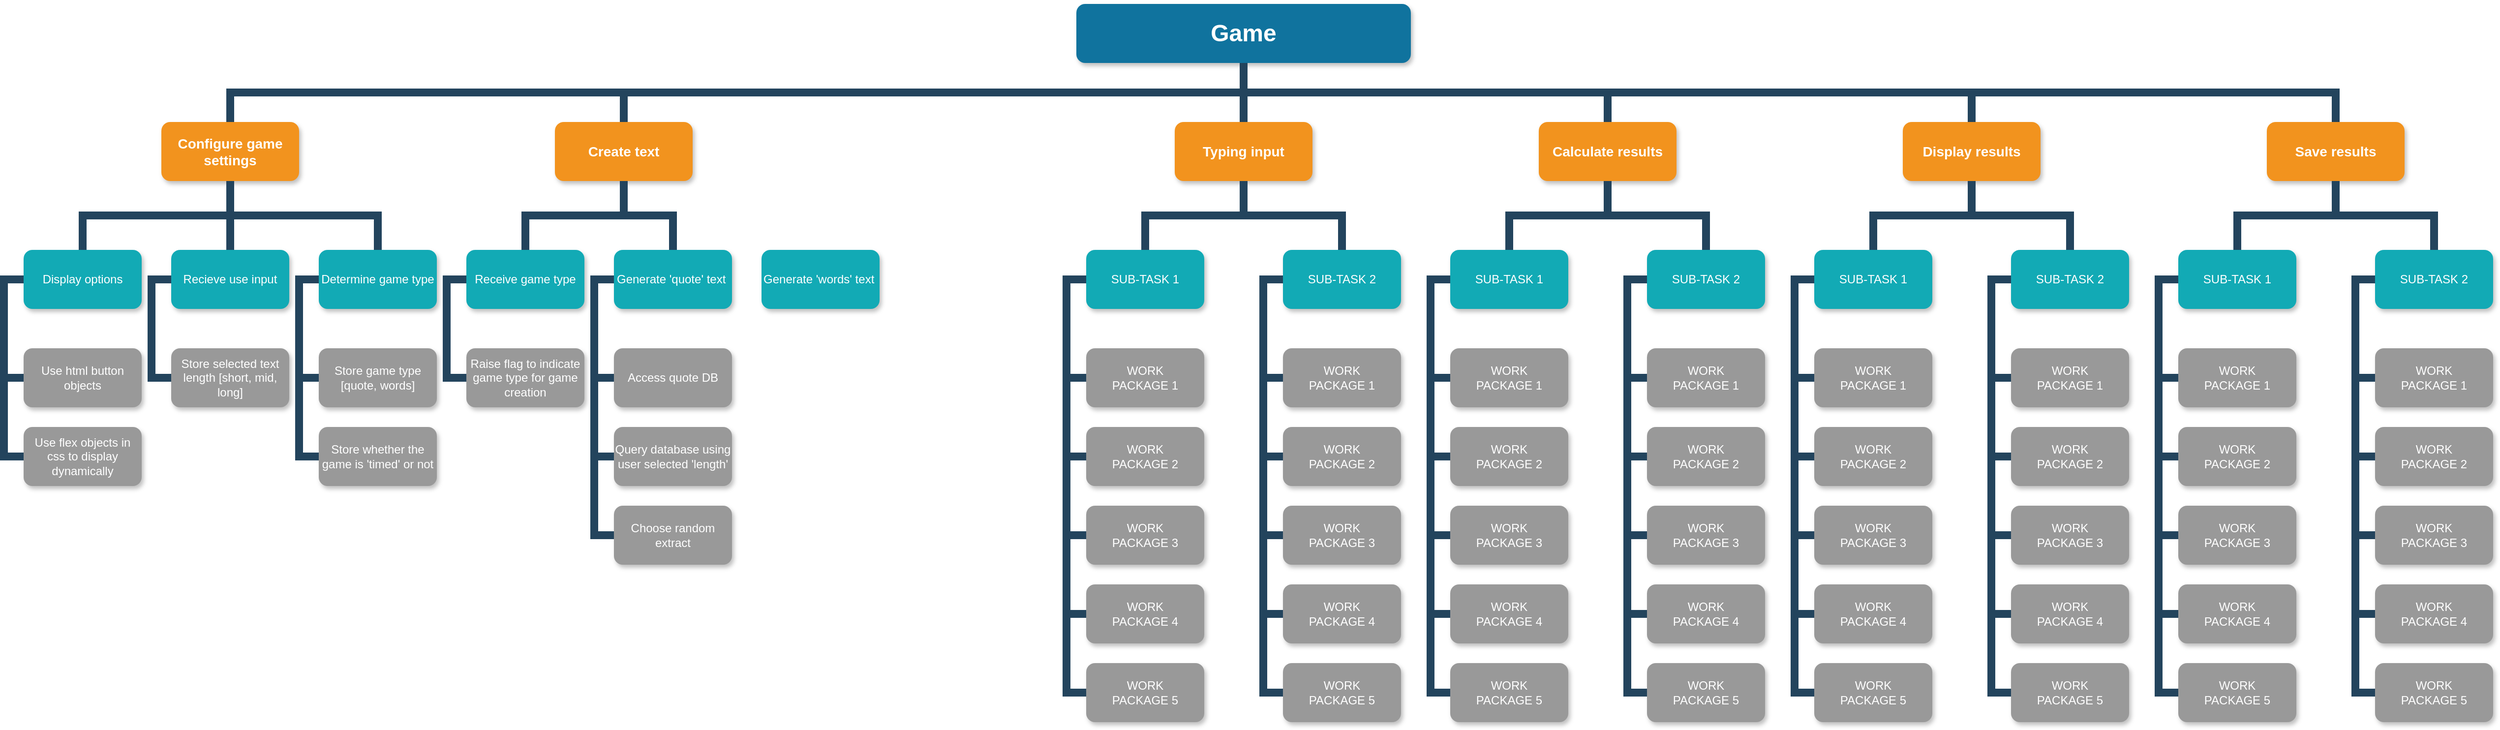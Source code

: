 <mxfile version="20.6.0" type="github">
  <diagram name="Page-1" id="64c3da0e-402f-94eb-ee01-a36477274f13">
    <mxGraphModel dx="2591" dy="762" grid="1" gridSize="10" guides="1" tooltips="1" connect="1" arrows="1" fold="1" page="1" pageScale="1" pageWidth="1169" pageHeight="826" background="none" math="0" shadow="0">
      <root>
        <mxCell id="0" />
        <mxCell id="1" parent="0" />
        <mxCell id="2" value="Game" style="whiteSpace=wrap;rounded=1;shadow=1;fillColor=#10739E;strokeColor=none;fontColor=#FFFFFF;fontStyle=1;fontSize=24" parent="1" vertex="1">
          <mxGeometry x="800" y="50" width="340" height="60" as="geometry" />
        </mxCell>
        <mxCell id="3" value="Configure game settings" style="whiteSpace=wrap;rounded=1;fillColor=#F2931E;strokeColor=none;shadow=1;fontColor=#FFFFFF;fontStyle=1;fontSize=14" parent="1" vertex="1">
          <mxGeometry x="-130" y="170.0" width="140" height="60" as="geometry" />
        </mxCell>
        <mxCell id="4" value="Create text" style="whiteSpace=wrap;rounded=1;fillColor=#F2931E;strokeColor=none;shadow=1;fontColor=#FFFFFF;fontStyle=1;fontSize=14" parent="1" vertex="1">
          <mxGeometry x="270" y="170.0" width="140" height="60" as="geometry" />
        </mxCell>
        <mxCell id="6" value="Typing input" style="whiteSpace=wrap;rounded=1;fillColor=#F2931E;strokeColor=none;shadow=1;fontColor=#FFFFFF;fontStyle=1;fontSize=14" parent="1" vertex="1">
          <mxGeometry x="900" y="170.0" width="140" height="60" as="geometry" />
        </mxCell>
        <mxCell id="7" value="Calculate results" style="whiteSpace=wrap;rounded=1;fillColor=#F2931E;strokeColor=none;shadow=1;fontColor=#FFFFFF;fontStyle=1;fontSize=14" parent="1" vertex="1">
          <mxGeometry x="1270" y="170.0" width="140" height="60" as="geometry" />
        </mxCell>
        <mxCell id="8" value="Display results" style="whiteSpace=wrap;rounded=1;fillColor=#F2931E;strokeColor=none;shadow=1;fontColor=#FFFFFF;fontStyle=1;fontSize=14" parent="1" vertex="1">
          <mxGeometry x="1640" y="170.0" width="140" height="60" as="geometry" />
        </mxCell>
        <mxCell id="10" value="Display options" style="whiteSpace=wrap;rounded=1;fillColor=#12AAB5;strokeColor=none;shadow=1;fontColor=#FFFFFF;" parent="1" vertex="1">
          <mxGeometry x="-270" y="300.0" width="120" height="60" as="geometry" />
        </mxCell>
        <mxCell id="12" value="Recieve use input" style="whiteSpace=wrap;rounded=1;fillColor=#12AAB5;strokeColor=none;shadow=1;fontColor=#FFFFFF;" parent="1" vertex="1">
          <mxGeometry x="-120" y="300.0" width="120" height="60" as="geometry" />
        </mxCell>
        <mxCell id="23" value="Use html button objects" style="whiteSpace=wrap;rounded=1;fillColor=#999999;strokeColor=none;shadow=1;fontColor=#FFFFFF;fontStyle=0" parent="1" vertex="1">
          <mxGeometry x="-270.0" y="400.0" width="120" height="60" as="geometry" />
        </mxCell>
        <mxCell id="24" value="Use flex objects in css to display dynamically" style="whiteSpace=wrap;rounded=1;fillColor=#999999;strokeColor=none;shadow=1;fontColor=#FFFFFF;fontStyle=0" parent="1" vertex="1">
          <mxGeometry x="-270.0" y="480.0" width="120" height="60" as="geometry" />
        </mxCell>
        <mxCell id="38" value="Store game type [quote, words]" style="whiteSpace=wrap;rounded=1;fillColor=#999999;strokeColor=none;shadow=1;fontColor=#FFFFFF;fontStyle=0" parent="1" vertex="1">
          <mxGeometry x="30.0" y="400.0" width="120" height="60" as="geometry" />
        </mxCell>
        <mxCell id="43" value="Receive game type" style="whiteSpace=wrap;rounded=1;fillColor=#12AAB5;strokeColor=none;shadow=1;fontColor=#FFFFFF;" parent="1" vertex="1">
          <mxGeometry x="180.0" y="300.0" width="120" height="60" as="geometry" />
        </mxCell>
        <mxCell id="44" value="Generate &#39;quote&#39; text " style="whiteSpace=wrap;rounded=1;fillColor=#12AAB5;strokeColor=none;shadow=1;fontColor=#FFFFFF;" parent="1" vertex="1">
          <mxGeometry x="330.0" y="300.0" width="120" height="60" as="geometry" />
        </mxCell>
        <mxCell id="45" value="Raise flag to indicate game type for game creation" style="whiteSpace=wrap;rounded=1;fillColor=#999999;strokeColor=none;shadow=1;fontColor=#FFFFFF;fontStyle=0" parent="1" vertex="1">
          <mxGeometry x="180.0" y="400.0" width="120" height="60" as="geometry" />
        </mxCell>
        <mxCell id="50" value="Access quote DB" style="whiteSpace=wrap;rounded=1;fillColor=#999999;strokeColor=none;shadow=1;fontColor=#FFFFFF;fontStyle=0" parent="1" vertex="1">
          <mxGeometry x="330.0" y="400.0" width="120" height="60" as="geometry" />
        </mxCell>
        <mxCell id="51" value="Query database using user selected &#39;length&#39;" style="whiteSpace=wrap;rounded=1;fillColor=#999999;strokeColor=none;shadow=1;fontColor=#FFFFFF;fontStyle=0" parent="1" vertex="1">
          <mxGeometry x="330.0" y="480.0" width="120" height="60" as="geometry" />
        </mxCell>
        <mxCell id="52" value="Choose random extract" style="whiteSpace=wrap;rounded=1;fillColor=#999999;strokeColor=none;shadow=1;fontColor=#FFFFFF;fontStyle=0" parent="1" vertex="1">
          <mxGeometry x="330.0" y="560.0" width="120" height="60" as="geometry" />
        </mxCell>
        <mxCell id="103" value="" style="edgeStyle=elbowEdgeStyle;elbow=vertical;rounded=0;fontColor=#000000;endArrow=none;endFill=0;strokeWidth=8;strokeColor=#23445D;" parent="1" target="10" edge="1">
          <mxGeometry width="100" height="100" relative="1" as="geometry">
            <mxPoint x="-60" y="230" as="sourcePoint" />
            <mxPoint x="-170" y="190" as="targetPoint" />
            <Array as="points">
              <mxPoint x="-40" y="265" />
              <mxPoint y="265" />
            </Array>
          </mxGeometry>
        </mxCell>
        <mxCell id="104" value="" style="edgeStyle=elbowEdgeStyle;elbow=vertical;rounded=0;fontColor=#000000;endArrow=none;endFill=0;strokeWidth=8;strokeColor=#23445D;entryX=0.5;entryY=0;entryDx=0;entryDy=0;exitX=0.5;exitY=1;exitDx=0;exitDy=0;" parent="1" source="3" target="12" edge="1">
          <mxGeometry width="100" height="100" relative="1" as="geometry">
            <mxPoint x="-60" y="260" as="sourcePoint" />
            <mxPoint x="170" y="190" as="targetPoint" />
            <Array as="points" />
          </mxGeometry>
        </mxCell>
        <mxCell id="105" value="" style="edgeStyle=elbowEdgeStyle;elbow=horizontal;rounded=0;fontColor=#000000;endArrow=none;endFill=0;strokeWidth=8;strokeColor=#23445D;" parent="1" source="10" target="23" edge="1">
          <mxGeometry width="100" height="100" relative="1" as="geometry">
            <mxPoint x="-330" y="480" as="sourcePoint" />
            <mxPoint x="-230" y="380" as="targetPoint" />
            <Array as="points">
              <mxPoint x="-290" y="380" />
            </Array>
          </mxGeometry>
        </mxCell>
        <mxCell id="106" value="" style="edgeStyle=elbowEdgeStyle;elbow=horizontal;rounded=0;fontColor=#000000;endArrow=none;endFill=0;strokeWidth=8;strokeColor=#23445D;" parent="1" source="10" target="24" edge="1">
          <mxGeometry width="100" height="100" relative="1" as="geometry">
            <mxPoint x="-260" y="340" as="sourcePoint" />
            <mxPoint x="-260" y="440" as="targetPoint" />
            <Array as="points">
              <mxPoint x="-290" y="400" />
            </Array>
          </mxGeometry>
        </mxCell>
        <mxCell id="116" value="" style="edgeStyle=elbowEdgeStyle;elbow=vertical;rounded=0;fontColor=#000000;endArrow=none;endFill=0;strokeWidth=8;strokeColor=#23445D;" parent="1" source="4" target="43" edge="1">
          <mxGeometry width="100" height="100" relative="1" as="geometry">
            <mxPoint x="-20" y="240.0" as="sourcePoint" />
            <mxPoint x="-120" y="310" as="targetPoint" />
          </mxGeometry>
        </mxCell>
        <mxCell id="117" value="" style="edgeStyle=elbowEdgeStyle;elbow=vertical;rounded=0;fontColor=#000000;endArrow=none;endFill=0;strokeWidth=8;strokeColor=#23445D;" parent="1" source="4" target="44" edge="1">
          <mxGeometry width="100" height="100" relative="1" as="geometry">
            <mxPoint x="-20" y="240.0" as="sourcePoint" />
            <mxPoint x="80" y="310" as="targetPoint" />
          </mxGeometry>
        </mxCell>
        <mxCell id="118" value="" style="edgeStyle=elbowEdgeStyle;elbow=horizontal;rounded=0;fontColor=#000000;endArrow=none;endFill=0;strokeWidth=8;strokeColor=#23445D;" parent="1" source="43" target="45" edge="1">
          <mxGeometry width="100" height="100" relative="1" as="geometry">
            <mxPoint x="160" y="330.0" as="sourcePoint" />
            <mxPoint x="170.0" y="430" as="targetPoint" />
            <Array as="points">
              <mxPoint x="160" y="380" />
            </Array>
          </mxGeometry>
        </mxCell>
        <mxCell id="123" value="" style="edgeStyle=elbowEdgeStyle;elbow=horizontal;rounded=0;fontColor=#000000;endArrow=none;endFill=0;strokeWidth=8;strokeColor=#23445D;" parent="1" source="44" target="50" edge="1">
          <mxGeometry width="100" height="100" relative="1" as="geometry">
            <mxPoint x="300" y="330.0" as="sourcePoint" />
            <mxPoint x="310.0" y="430" as="targetPoint" />
            <Array as="points">
              <mxPoint x="310" y="380" />
            </Array>
          </mxGeometry>
        </mxCell>
        <mxCell id="124" value="" style="edgeStyle=elbowEdgeStyle;elbow=horizontal;rounded=0;fontColor=#000000;endArrow=none;endFill=0;strokeWidth=8;strokeColor=#23445D;" parent="1" source="44" target="51" edge="1">
          <mxGeometry width="100" height="100" relative="1" as="geometry">
            <mxPoint x="310" y="330" as="sourcePoint" />
            <mxPoint x="310.0" y="510" as="targetPoint" />
            <Array as="points">
              <mxPoint x="310" y="420" />
            </Array>
          </mxGeometry>
        </mxCell>
        <mxCell id="127" value="" style="edgeStyle=elbowEdgeStyle;elbow=horizontal;rounded=0;fontColor=#000000;endArrow=none;endFill=0;strokeWidth=8;strokeColor=#23445D;" parent="1" source="44" target="52" edge="1">
          <mxGeometry width="100" height="100" relative="1" as="geometry">
            <mxPoint x="310" y="330" as="sourcePoint" />
            <mxPoint x="310.0" y="590" as="targetPoint" />
            <Array as="points">
              <mxPoint x="310" y="470" />
            </Array>
          </mxGeometry>
        </mxCell>
        <mxCell id="133" value="SUB-TASK 1" style="whiteSpace=wrap;rounded=1;fillColor=#12AAB5;strokeColor=none;shadow=1;fontColor=#FFFFFF;" parent="1" vertex="1">
          <mxGeometry x="810.0" y="300.0" width="120" height="60" as="geometry" />
        </mxCell>
        <mxCell id="134" value="SUB-TASK 2" style="whiteSpace=wrap;rounded=1;fillColor=#12AAB5;strokeColor=none;shadow=1;fontColor=#FFFFFF;" parent="1" vertex="1">
          <mxGeometry x="1010.0" y="300.0" width="120" height="60" as="geometry" />
        </mxCell>
        <mxCell id="135" value="WORK&#xa;PACKAGE 1" style="whiteSpace=wrap;rounded=1;fillColor=#999999;strokeColor=none;shadow=1;fontColor=#FFFFFF;fontStyle=0" parent="1" vertex="1">
          <mxGeometry x="810.0" y="400.0" width="120" height="60" as="geometry" />
        </mxCell>
        <mxCell id="136" value="WORK&#xa;PACKAGE 2" style="whiteSpace=wrap;rounded=1;fillColor=#999999;strokeColor=none;shadow=1;fontColor=#FFFFFF;fontStyle=0" parent="1" vertex="1">
          <mxGeometry x="810.0" y="480.0" width="120" height="60" as="geometry" />
        </mxCell>
        <mxCell id="137" value="WORK&#xa;PACKAGE 3" style="whiteSpace=wrap;rounded=1;fillColor=#999999;strokeColor=none;shadow=1;fontColor=#FFFFFF;fontStyle=0" parent="1" vertex="1">
          <mxGeometry x="810.0" y="560.0" width="120" height="60" as="geometry" />
        </mxCell>
        <mxCell id="138" value="WORK&#xa;PACKAGE 4" style="whiteSpace=wrap;rounded=1;fillColor=#999999;strokeColor=none;shadow=1;fontColor=#FFFFFF;fontStyle=0" parent="1" vertex="1">
          <mxGeometry x="810" y="640.0" width="120" height="60" as="geometry" />
        </mxCell>
        <mxCell id="139" value="WORK&#xa;PACKAGE 5" style="whiteSpace=wrap;rounded=1;fillColor=#999999;strokeColor=none;shadow=1;fontColor=#FFFFFF;fontStyle=0" parent="1" vertex="1">
          <mxGeometry x="810.0" y="720.0" width="120" height="60" as="geometry" />
        </mxCell>
        <mxCell id="140" value="WORK&#xa;PACKAGE 1" style="whiteSpace=wrap;rounded=1;fillColor=#999999;strokeColor=none;shadow=1;fontColor=#FFFFFF;fontStyle=0" parent="1" vertex="1">
          <mxGeometry x="1010.0" y="400.0" width="120" height="60" as="geometry" />
        </mxCell>
        <mxCell id="141" value="WORK&#xa;PACKAGE 2" style="whiteSpace=wrap;rounded=1;fillColor=#999999;strokeColor=none;shadow=1;fontColor=#FFFFFF;fontStyle=0" parent="1" vertex="1">
          <mxGeometry x="1010.0" y="480.0" width="120" height="60" as="geometry" />
        </mxCell>
        <mxCell id="142" value="WORK&#xa;PACKAGE 3" style="whiteSpace=wrap;rounded=1;fillColor=#999999;strokeColor=none;shadow=1;fontColor=#FFFFFF;fontStyle=0" parent="1" vertex="1">
          <mxGeometry x="1010.0" y="560.0" width="120" height="60" as="geometry" />
        </mxCell>
        <mxCell id="143" value="WORK&#xa;PACKAGE 4" style="whiteSpace=wrap;rounded=1;fillColor=#999999;strokeColor=none;shadow=1;fontColor=#FFFFFF;fontStyle=0" parent="1" vertex="1">
          <mxGeometry x="1010.0" y="640.0" width="120" height="60" as="geometry" />
        </mxCell>
        <mxCell id="144" value="WORK&#xa;PACKAGE 5" style="whiteSpace=wrap;rounded=1;fillColor=#999999;strokeColor=none;shadow=1;fontColor=#FFFFFF;fontStyle=0" parent="1" vertex="1">
          <mxGeometry x="1010.0" y="720.0" width="120" height="60" as="geometry" />
        </mxCell>
        <mxCell id="145" value="" style="edgeStyle=elbowEdgeStyle;elbow=horizontal;rounded=0;fontColor=#000000;endArrow=none;endFill=0;strokeWidth=8;strokeColor=#23445D;" parent="1" source="133" target="135" edge="1">
          <mxGeometry width="100" height="100" relative="1" as="geometry">
            <mxPoint x="790" y="330.0" as="sourcePoint" />
            <mxPoint x="800.0" y="430" as="targetPoint" />
            <Array as="points">
              <mxPoint x="790" y="380" />
            </Array>
          </mxGeometry>
        </mxCell>
        <mxCell id="146" value="" style="edgeStyle=elbowEdgeStyle;elbow=horizontal;rounded=0;fontColor=#000000;endArrow=none;endFill=0;strokeWidth=8;strokeColor=#23445D;" parent="1" source="133" target="136" edge="1">
          <mxGeometry width="100" height="100" relative="1" as="geometry">
            <mxPoint x="800" y="330" as="sourcePoint" />
            <mxPoint x="800.0" y="510" as="targetPoint" />
            <Array as="points">
              <mxPoint x="790" y="420" />
            </Array>
          </mxGeometry>
        </mxCell>
        <mxCell id="147" value="" style="edgeStyle=elbowEdgeStyle;elbow=horizontal;rounded=0;fontColor=#000000;endArrow=none;endFill=0;strokeWidth=8;strokeColor=#23445D;" parent="1" source="133" target="139" edge="1">
          <mxGeometry width="100" height="100" relative="1" as="geometry">
            <mxPoint x="800" y="330" as="sourcePoint" />
            <mxPoint x="800" y="750" as="targetPoint" />
            <Array as="points">
              <mxPoint x="790" y="550" />
            </Array>
          </mxGeometry>
        </mxCell>
        <mxCell id="148" value="" style="edgeStyle=elbowEdgeStyle;elbow=horizontal;rounded=0;fontColor=#000000;endArrow=none;endFill=0;strokeWidth=8;strokeColor=#23445D;" parent="1" source="133" target="138" edge="1">
          <mxGeometry width="100" height="100" relative="1" as="geometry">
            <mxPoint x="800" y="330" as="sourcePoint" />
            <mxPoint x="800" y="670" as="targetPoint" />
            <Array as="points">
              <mxPoint x="790" y="500" />
            </Array>
          </mxGeometry>
        </mxCell>
        <mxCell id="149" value="" style="edgeStyle=elbowEdgeStyle;elbow=horizontal;rounded=0;fontColor=#000000;endArrow=none;endFill=0;strokeWidth=8;strokeColor=#23445D;" parent="1" source="133" target="137" edge="1">
          <mxGeometry width="100" height="100" relative="1" as="geometry">
            <mxPoint x="800" y="330" as="sourcePoint" />
            <mxPoint x="800.0" y="590" as="targetPoint" />
            <Array as="points">
              <mxPoint x="790" y="470" />
            </Array>
          </mxGeometry>
        </mxCell>
        <mxCell id="150" value="" style="edgeStyle=elbowEdgeStyle;elbow=horizontal;rounded=0;fontColor=#000000;endArrow=none;endFill=0;strokeWidth=8;strokeColor=#23445D;" parent="1" source="134" target="140" edge="1">
          <mxGeometry width="100" height="100" relative="1" as="geometry">
            <mxPoint x="980" y="330.0" as="sourcePoint" />
            <mxPoint x="990.0" y="430" as="targetPoint" />
            <Array as="points">
              <mxPoint x="990" y="380" />
            </Array>
          </mxGeometry>
        </mxCell>
        <mxCell id="151" value="" style="edgeStyle=elbowEdgeStyle;elbow=horizontal;rounded=0;fontColor=#000000;endArrow=none;endFill=0;strokeWidth=8;strokeColor=#23445D;" parent="1" source="134" target="141" edge="1">
          <mxGeometry width="100" height="100" relative="1" as="geometry">
            <mxPoint x="990" y="330" as="sourcePoint" />
            <mxPoint x="990.0" y="510" as="targetPoint" />
            <Array as="points">
              <mxPoint x="990" y="420" />
            </Array>
          </mxGeometry>
        </mxCell>
        <mxCell id="152" value="" style="edgeStyle=elbowEdgeStyle;elbow=horizontal;rounded=0;fontColor=#000000;endArrow=none;endFill=0;strokeWidth=8;strokeColor=#23445D;" parent="1" source="134" target="144" edge="1">
          <mxGeometry width="100" height="100" relative="1" as="geometry">
            <mxPoint x="990" y="330" as="sourcePoint" />
            <mxPoint x="990" y="750" as="targetPoint" />
            <Array as="points">
              <mxPoint x="990" y="540" />
            </Array>
          </mxGeometry>
        </mxCell>
        <mxCell id="153" value="" style="edgeStyle=elbowEdgeStyle;elbow=horizontal;rounded=0;fontColor=#000000;endArrow=none;endFill=0;strokeWidth=8;strokeColor=#23445D;" parent="1" source="134" target="143" edge="1">
          <mxGeometry width="100" height="100" relative="1" as="geometry">
            <mxPoint x="990" y="330" as="sourcePoint" />
            <mxPoint x="990" y="670" as="targetPoint" />
            <Array as="points">
              <mxPoint x="990" y="500" />
            </Array>
          </mxGeometry>
        </mxCell>
        <mxCell id="154" value="" style="edgeStyle=elbowEdgeStyle;elbow=horizontal;rounded=0;fontColor=#000000;endArrow=none;endFill=0;strokeWidth=8;strokeColor=#23445D;" parent="1" source="134" target="142" edge="1">
          <mxGeometry width="100" height="100" relative="1" as="geometry">
            <mxPoint x="990" y="330" as="sourcePoint" />
            <mxPoint x="990.0" y="590" as="targetPoint" />
            <Array as="points">
              <mxPoint x="990" y="470" />
            </Array>
          </mxGeometry>
        </mxCell>
        <mxCell id="155" value="SUB-TASK 1" style="whiteSpace=wrap;rounded=1;fillColor=#12AAB5;strokeColor=none;shadow=1;fontColor=#FFFFFF;" parent="1" vertex="1">
          <mxGeometry x="1180.0" y="300.0" width="120" height="60" as="geometry" />
        </mxCell>
        <mxCell id="156" value="SUB-TASK 2" style="whiteSpace=wrap;rounded=1;fillColor=#12AAB5;strokeColor=none;shadow=1;fontColor=#FFFFFF;" parent="1" vertex="1">
          <mxGeometry x="1380.0" y="300.0" width="120" height="60" as="geometry" />
        </mxCell>
        <mxCell id="157" value="WORK&#xa;PACKAGE 1" style="whiteSpace=wrap;rounded=1;fillColor=#999999;strokeColor=none;shadow=1;fontColor=#FFFFFF;fontStyle=0" parent="1" vertex="1">
          <mxGeometry x="1180.0" y="400.0" width="120" height="60" as="geometry" />
        </mxCell>
        <mxCell id="158" value="WORK&#xa;PACKAGE 2" style="whiteSpace=wrap;rounded=1;fillColor=#999999;strokeColor=none;shadow=1;fontColor=#FFFFFF;fontStyle=0" parent="1" vertex="1">
          <mxGeometry x="1180" y="480.0" width="120" height="60" as="geometry" />
        </mxCell>
        <mxCell id="159" value="WORK&#xa;PACKAGE 3" style="whiteSpace=wrap;rounded=1;fillColor=#999999;strokeColor=none;shadow=1;fontColor=#FFFFFF;fontStyle=0" parent="1" vertex="1">
          <mxGeometry x="1180.0" y="560.0" width="120" height="60" as="geometry" />
        </mxCell>
        <mxCell id="160" value="WORK&#xa;PACKAGE 4" style="whiteSpace=wrap;rounded=1;fillColor=#999999;strokeColor=none;shadow=1;fontColor=#FFFFFF;fontStyle=0" parent="1" vertex="1">
          <mxGeometry x="1180" y="640.0" width="120" height="60" as="geometry" />
        </mxCell>
        <mxCell id="161" value="WORK&#xa;PACKAGE 5" style="whiteSpace=wrap;rounded=1;fillColor=#999999;strokeColor=none;shadow=1;fontColor=#FFFFFF;fontStyle=0" parent="1" vertex="1">
          <mxGeometry x="1180" y="720.0" width="120" height="60" as="geometry" />
        </mxCell>
        <mxCell id="162" value="WORK&#xa;PACKAGE 1" style="whiteSpace=wrap;rounded=1;fillColor=#999999;strokeColor=none;shadow=1;fontColor=#FFFFFF;fontStyle=0" parent="1" vertex="1">
          <mxGeometry x="1380.0" y="400.0" width="120" height="60" as="geometry" />
        </mxCell>
        <mxCell id="163" value="WORK&#xa;PACKAGE 2" style="whiteSpace=wrap;rounded=1;fillColor=#999999;strokeColor=none;shadow=1;fontColor=#FFFFFF;fontStyle=0" parent="1" vertex="1">
          <mxGeometry x="1380.0" y="480.0" width="120" height="60" as="geometry" />
        </mxCell>
        <mxCell id="164" value="WORK&#xa;PACKAGE 3" style="whiteSpace=wrap;rounded=1;fillColor=#999999;strokeColor=none;shadow=1;fontColor=#FFFFFF;fontStyle=0" parent="1" vertex="1">
          <mxGeometry x="1380.0" y="560.0" width="120" height="60" as="geometry" />
        </mxCell>
        <mxCell id="165" value="WORK&#xa;PACKAGE 4" style="whiteSpace=wrap;rounded=1;fillColor=#999999;strokeColor=none;shadow=1;fontColor=#FFFFFF;fontStyle=0" parent="1" vertex="1">
          <mxGeometry x="1380.0" y="640.0" width="120" height="60" as="geometry" />
        </mxCell>
        <mxCell id="166" value="WORK&#xa;PACKAGE 5" style="whiteSpace=wrap;rounded=1;fillColor=#999999;strokeColor=none;shadow=1;fontColor=#FFFFFF;fontStyle=0" parent="1" vertex="1">
          <mxGeometry x="1380.0" y="720.0" width="120" height="60" as="geometry" />
        </mxCell>
        <mxCell id="167" value="" style="edgeStyle=elbowEdgeStyle;elbow=horizontal;rounded=0;fontColor=#000000;endArrow=none;endFill=0;strokeWidth=8;strokeColor=#23445D;" parent="1" source="155" target="157" edge="1">
          <mxGeometry width="100" height="100" relative="1" as="geometry">
            <mxPoint x="1160" y="330.0" as="sourcePoint" />
            <mxPoint x="1170.0" y="430.0" as="targetPoint" />
            <Array as="points">
              <mxPoint x="1160" y="380.0" />
            </Array>
          </mxGeometry>
        </mxCell>
        <mxCell id="168" value="" style="edgeStyle=elbowEdgeStyle;elbow=horizontal;rounded=0;fontColor=#000000;endArrow=none;endFill=0;strokeWidth=8;strokeColor=#23445D;" parent="1" source="155" target="158" edge="1">
          <mxGeometry width="100" height="100" relative="1" as="geometry">
            <mxPoint x="1170" y="330.0" as="sourcePoint" />
            <mxPoint x="1170.0" y="510.0" as="targetPoint" />
            <Array as="points">
              <mxPoint x="1160" y="420.0" />
            </Array>
          </mxGeometry>
        </mxCell>
        <mxCell id="169" value="" style="edgeStyle=elbowEdgeStyle;elbow=horizontal;rounded=0;fontColor=#000000;endArrow=none;endFill=0;strokeWidth=8;strokeColor=#23445D;" parent="1" source="155" target="161" edge="1">
          <mxGeometry width="100" height="100" relative="1" as="geometry">
            <mxPoint x="1170" y="330.0" as="sourcePoint" />
            <mxPoint x="1170" y="750.0" as="targetPoint" />
            <Array as="points">
              <mxPoint x="1160" y="550.0" />
            </Array>
          </mxGeometry>
        </mxCell>
        <mxCell id="170" value="" style="edgeStyle=elbowEdgeStyle;elbow=horizontal;rounded=0;fontColor=#000000;endArrow=none;endFill=0;strokeWidth=8;strokeColor=#23445D;" parent="1" source="155" target="160" edge="1">
          <mxGeometry width="100" height="100" relative="1" as="geometry">
            <mxPoint x="1170" y="330.0" as="sourcePoint" />
            <mxPoint x="1170" y="670.0" as="targetPoint" />
            <Array as="points">
              <mxPoint x="1160" y="500.0" />
            </Array>
          </mxGeometry>
        </mxCell>
        <mxCell id="171" value="" style="edgeStyle=elbowEdgeStyle;elbow=horizontal;rounded=0;fontColor=#000000;endArrow=none;endFill=0;strokeWidth=8;strokeColor=#23445D;" parent="1" source="155" target="159" edge="1">
          <mxGeometry width="100" height="100" relative="1" as="geometry">
            <mxPoint x="1170" y="330.0" as="sourcePoint" />
            <mxPoint x="1170.0" y="590.0" as="targetPoint" />
            <Array as="points">
              <mxPoint x="1160" y="470.0" />
            </Array>
          </mxGeometry>
        </mxCell>
        <mxCell id="172" value="" style="edgeStyle=elbowEdgeStyle;elbow=horizontal;rounded=0;fontColor=#000000;endArrow=none;endFill=0;strokeWidth=8;strokeColor=#23445D;" parent="1" source="156" target="162" edge="1">
          <mxGeometry width="100" height="100" relative="1" as="geometry">
            <mxPoint x="1350" y="330.0" as="sourcePoint" />
            <mxPoint x="1360.0" y="430.0" as="targetPoint" />
            <Array as="points">
              <mxPoint x="1360" y="380.0" />
            </Array>
          </mxGeometry>
        </mxCell>
        <mxCell id="173" value="" style="edgeStyle=elbowEdgeStyle;elbow=horizontal;rounded=0;fontColor=#000000;endArrow=none;endFill=0;strokeWidth=8;strokeColor=#23445D;" parent="1" source="156" target="163" edge="1">
          <mxGeometry width="100" height="100" relative="1" as="geometry">
            <mxPoint x="1360" y="330.0" as="sourcePoint" />
            <mxPoint x="1360.0" y="510.0" as="targetPoint" />
            <Array as="points">
              <mxPoint x="1360" y="420.0" />
            </Array>
          </mxGeometry>
        </mxCell>
        <mxCell id="174" value="" style="edgeStyle=elbowEdgeStyle;elbow=horizontal;rounded=0;fontColor=#000000;endArrow=none;endFill=0;strokeWidth=8;strokeColor=#23445D;" parent="1" source="156" target="166" edge="1">
          <mxGeometry width="100" height="100" relative="1" as="geometry">
            <mxPoint x="1360" y="330.0" as="sourcePoint" />
            <mxPoint x="1360" y="750.0" as="targetPoint" />
            <Array as="points">
              <mxPoint x="1360" y="540.0" />
            </Array>
          </mxGeometry>
        </mxCell>
        <mxCell id="175" value="" style="edgeStyle=elbowEdgeStyle;elbow=horizontal;rounded=0;fontColor=#000000;endArrow=none;endFill=0;strokeWidth=8;strokeColor=#23445D;" parent="1" source="156" target="165" edge="1">
          <mxGeometry width="100" height="100" relative="1" as="geometry">
            <mxPoint x="1360" y="330.0" as="sourcePoint" />
            <mxPoint x="1360" y="670.0" as="targetPoint" />
            <Array as="points">
              <mxPoint x="1360" y="500.0" />
            </Array>
          </mxGeometry>
        </mxCell>
        <mxCell id="176" value="" style="edgeStyle=elbowEdgeStyle;elbow=horizontal;rounded=0;fontColor=#000000;endArrow=none;endFill=0;strokeWidth=8;strokeColor=#23445D;" parent="1" source="156" target="164" edge="1">
          <mxGeometry width="100" height="100" relative="1" as="geometry">
            <mxPoint x="1360" y="330.0" as="sourcePoint" />
            <mxPoint x="1360.0" y="590.0" as="targetPoint" />
            <Array as="points">
              <mxPoint x="1360" y="470.0" />
            </Array>
          </mxGeometry>
        </mxCell>
        <mxCell id="177" value="SUB-TASK 1" style="whiteSpace=wrap;rounded=1;fillColor=#12AAB5;strokeColor=none;shadow=1;fontColor=#FFFFFF;" parent="1" vertex="1">
          <mxGeometry x="1550.0" y="300.0" width="120" height="60" as="geometry" />
        </mxCell>
        <mxCell id="178" value="SUB-TASK 2" style="whiteSpace=wrap;rounded=1;fillColor=#12AAB5;strokeColor=none;shadow=1;fontColor=#FFFFFF;" parent="1" vertex="1">
          <mxGeometry x="1750.0" y="300.0" width="120" height="60" as="geometry" />
        </mxCell>
        <mxCell id="179" value="WORK&#xa;PACKAGE 1" style="whiteSpace=wrap;rounded=1;fillColor=#999999;strokeColor=none;shadow=1;fontColor=#FFFFFF;fontStyle=0" parent="1" vertex="1">
          <mxGeometry x="1550.0" y="400.0" width="120" height="60" as="geometry" />
        </mxCell>
        <mxCell id="180" value="WORK&#xa;PACKAGE 2" style="whiteSpace=wrap;rounded=1;fillColor=#999999;strokeColor=none;shadow=1;fontColor=#FFFFFF;fontStyle=0" parent="1" vertex="1">
          <mxGeometry x="1550" y="480.0" width="120" height="60" as="geometry" />
        </mxCell>
        <mxCell id="181" value="WORK&#xa;PACKAGE 3" style="whiteSpace=wrap;rounded=1;fillColor=#999999;strokeColor=none;shadow=1;fontColor=#FFFFFF;fontStyle=0" parent="1" vertex="1">
          <mxGeometry x="1550.0" y="560.0" width="120" height="60" as="geometry" />
        </mxCell>
        <mxCell id="182" value="WORK&#xa;PACKAGE 4" style="whiteSpace=wrap;rounded=1;fillColor=#999999;strokeColor=none;shadow=1;fontColor=#FFFFFF;fontStyle=0" parent="1" vertex="1">
          <mxGeometry x="1550" y="640.0" width="120" height="60" as="geometry" />
        </mxCell>
        <mxCell id="183" value="WORK&#xa;PACKAGE 5" style="whiteSpace=wrap;rounded=1;fillColor=#999999;strokeColor=none;shadow=1;fontColor=#FFFFFF;fontStyle=0" parent="1" vertex="1">
          <mxGeometry x="1550" y="720.0" width="120" height="60" as="geometry" />
        </mxCell>
        <mxCell id="184" value="WORK&#xa;PACKAGE 1" style="whiteSpace=wrap;rounded=1;fillColor=#999999;strokeColor=none;shadow=1;fontColor=#FFFFFF;fontStyle=0" parent="1" vertex="1">
          <mxGeometry x="1750.0" y="400.0" width="120" height="60" as="geometry" />
        </mxCell>
        <mxCell id="185" value="WORK&#xa;PACKAGE 2" style="whiteSpace=wrap;rounded=1;fillColor=#999999;strokeColor=none;shadow=1;fontColor=#FFFFFF;fontStyle=0" parent="1" vertex="1">
          <mxGeometry x="1750.0" y="480.0" width="120" height="60" as="geometry" />
        </mxCell>
        <mxCell id="186" value="WORK&#xa;PACKAGE 3" style="whiteSpace=wrap;rounded=1;fillColor=#999999;strokeColor=none;shadow=1;fontColor=#FFFFFF;fontStyle=0" parent="1" vertex="1">
          <mxGeometry x="1750.0" y="560.0" width="120" height="60" as="geometry" />
        </mxCell>
        <mxCell id="187" value="WORK&#xa;PACKAGE 4" style="whiteSpace=wrap;rounded=1;fillColor=#999999;strokeColor=none;shadow=1;fontColor=#FFFFFF;fontStyle=0" parent="1" vertex="1">
          <mxGeometry x="1750.0" y="640.0" width="120" height="60" as="geometry" />
        </mxCell>
        <mxCell id="188" value="WORK&#xa;PACKAGE 5" style="whiteSpace=wrap;rounded=1;fillColor=#999999;strokeColor=none;shadow=1;fontColor=#FFFFFF;fontStyle=0" parent="1" vertex="1">
          <mxGeometry x="1750.0" y="720.0" width="120" height="60" as="geometry" />
        </mxCell>
        <mxCell id="189" value="" style="edgeStyle=elbowEdgeStyle;elbow=horizontal;rounded=0;fontColor=#000000;endArrow=none;endFill=0;strokeWidth=8;strokeColor=#23445D;" parent="1" source="177" target="179" edge="1">
          <mxGeometry width="100" height="100" relative="1" as="geometry">
            <mxPoint x="1530" y="330.0" as="sourcePoint" />
            <mxPoint x="1540.0" y="430.0" as="targetPoint" />
            <Array as="points">
              <mxPoint x="1530" y="380.0" />
            </Array>
          </mxGeometry>
        </mxCell>
        <mxCell id="190" value="" style="edgeStyle=elbowEdgeStyle;elbow=horizontal;rounded=0;fontColor=#000000;endArrow=none;endFill=0;strokeWidth=8;strokeColor=#23445D;" parent="1" source="177" target="180" edge="1">
          <mxGeometry width="100" height="100" relative="1" as="geometry">
            <mxPoint x="1540" y="330.0" as="sourcePoint" />
            <mxPoint x="1540.0" y="510.0" as="targetPoint" />
            <Array as="points">
              <mxPoint x="1530" y="420.0" />
            </Array>
          </mxGeometry>
        </mxCell>
        <mxCell id="191" value="" style="edgeStyle=elbowEdgeStyle;elbow=horizontal;rounded=0;fontColor=#000000;endArrow=none;endFill=0;strokeWidth=8;strokeColor=#23445D;" parent="1" source="177" target="183" edge="1">
          <mxGeometry width="100" height="100" relative="1" as="geometry">
            <mxPoint x="1540" y="330.0" as="sourcePoint" />
            <mxPoint x="1540" y="750.0" as="targetPoint" />
            <Array as="points">
              <mxPoint x="1530" y="550.0" />
            </Array>
          </mxGeometry>
        </mxCell>
        <mxCell id="192" value="" style="edgeStyle=elbowEdgeStyle;elbow=horizontal;rounded=0;fontColor=#000000;endArrow=none;endFill=0;strokeWidth=8;strokeColor=#23445D;" parent="1" source="177" target="182" edge="1">
          <mxGeometry width="100" height="100" relative="1" as="geometry">
            <mxPoint x="1540" y="330.0" as="sourcePoint" />
            <mxPoint x="1540" y="670.0" as="targetPoint" />
            <Array as="points">
              <mxPoint x="1530" y="500.0" />
            </Array>
          </mxGeometry>
        </mxCell>
        <mxCell id="193" value="" style="edgeStyle=elbowEdgeStyle;elbow=horizontal;rounded=0;fontColor=#000000;endArrow=none;endFill=0;strokeWidth=8;strokeColor=#23445D;" parent="1" source="177" target="181" edge="1">
          <mxGeometry width="100" height="100" relative="1" as="geometry">
            <mxPoint x="1540" y="330.0" as="sourcePoint" />
            <mxPoint x="1540.0" y="590.0" as="targetPoint" />
            <Array as="points">
              <mxPoint x="1530" y="470.0" />
            </Array>
          </mxGeometry>
        </mxCell>
        <mxCell id="194" value="" style="edgeStyle=elbowEdgeStyle;elbow=horizontal;rounded=0;fontColor=#000000;endArrow=none;endFill=0;strokeWidth=8;strokeColor=#23445D;" parent="1" source="178" target="184" edge="1">
          <mxGeometry width="100" height="100" relative="1" as="geometry">
            <mxPoint x="1720" y="330.0" as="sourcePoint" />
            <mxPoint x="1730.0" y="430.0" as="targetPoint" />
            <Array as="points">
              <mxPoint x="1730" y="380.0" />
            </Array>
          </mxGeometry>
        </mxCell>
        <mxCell id="195" value="" style="edgeStyle=elbowEdgeStyle;elbow=horizontal;rounded=0;fontColor=#000000;endArrow=none;endFill=0;strokeWidth=8;strokeColor=#23445D;" parent="1" source="178" target="185" edge="1">
          <mxGeometry width="100" height="100" relative="1" as="geometry">
            <mxPoint x="1730" y="330.0" as="sourcePoint" />
            <mxPoint x="1730.0" y="510.0" as="targetPoint" />
            <Array as="points">
              <mxPoint x="1730" y="420.0" />
            </Array>
          </mxGeometry>
        </mxCell>
        <mxCell id="196" value="" style="edgeStyle=elbowEdgeStyle;elbow=horizontal;rounded=0;fontColor=#000000;endArrow=none;endFill=0;strokeWidth=8;strokeColor=#23445D;" parent="1" source="178" target="188" edge="1">
          <mxGeometry width="100" height="100" relative="1" as="geometry">
            <mxPoint x="1730" y="330.0" as="sourcePoint" />
            <mxPoint x="1730" y="750.0" as="targetPoint" />
            <Array as="points">
              <mxPoint x="1730" y="540.0" />
            </Array>
          </mxGeometry>
        </mxCell>
        <mxCell id="197" value="" style="edgeStyle=elbowEdgeStyle;elbow=horizontal;rounded=0;fontColor=#000000;endArrow=none;endFill=0;strokeWidth=8;strokeColor=#23445D;" parent="1" source="178" target="187" edge="1">
          <mxGeometry width="100" height="100" relative="1" as="geometry">
            <mxPoint x="1730" y="330.0" as="sourcePoint" />
            <mxPoint x="1730" y="670.0" as="targetPoint" />
            <Array as="points">
              <mxPoint x="1730" y="500.0" />
            </Array>
          </mxGeometry>
        </mxCell>
        <mxCell id="198" value="" style="edgeStyle=elbowEdgeStyle;elbow=horizontal;rounded=0;fontColor=#000000;endArrow=none;endFill=0;strokeWidth=8;strokeColor=#23445D;" parent="1" source="178" target="186" edge="1">
          <mxGeometry width="100" height="100" relative="1" as="geometry">
            <mxPoint x="1730" y="330.0" as="sourcePoint" />
            <mxPoint x="1730.0" y="590.0" as="targetPoint" />
            <Array as="points">
              <mxPoint x="1730" y="470.0" />
            </Array>
          </mxGeometry>
        </mxCell>
        <mxCell id="221" value="" style="edgeStyle=elbowEdgeStyle;elbow=vertical;rounded=0;fontColor=#000000;endArrow=none;endFill=0;strokeWidth=8;strokeColor=#23445D;" parent="1" source="6" target="133" edge="1">
          <mxGeometry width="100" height="100" relative="1" as="geometry">
            <mxPoint x="780" y="270" as="sourcePoint" />
            <mxPoint x="880" y="170" as="targetPoint" />
          </mxGeometry>
        </mxCell>
        <mxCell id="222" value="" style="edgeStyle=elbowEdgeStyle;elbow=vertical;rounded=0;fontColor=#000000;endArrow=none;endFill=0;strokeWidth=8;strokeColor=#23445D;" parent="1" source="6" target="134" edge="1">
          <mxGeometry width="100" height="100" relative="1" as="geometry">
            <mxPoint x="1030" y="280" as="sourcePoint" />
            <mxPoint x="1130" y="180" as="targetPoint" />
          </mxGeometry>
        </mxCell>
        <mxCell id="223" value="" style="edgeStyle=elbowEdgeStyle;elbow=vertical;rounded=0;fontColor=#000000;endArrow=none;endFill=0;strokeWidth=8;strokeColor=#23445D;" parent="1" source="7" target="155" edge="1">
          <mxGeometry width="100" height="100" relative="1" as="geometry">
            <mxPoint x="1340" y="300" as="sourcePoint" />
            <mxPoint x="1240" y="190" as="targetPoint" />
          </mxGeometry>
        </mxCell>
        <mxCell id="224" value="" style="edgeStyle=elbowEdgeStyle;elbow=vertical;rounded=0;fontColor=#000000;endArrow=none;endFill=0;strokeWidth=8;strokeColor=#23445D;" parent="1" source="7" target="156" edge="1">
          <mxGeometry width="100" height="100" relative="1" as="geometry">
            <mxPoint x="1430" y="290" as="sourcePoint" />
            <mxPoint x="1530" y="190" as="targetPoint" />
          </mxGeometry>
        </mxCell>
        <mxCell id="225" value="" style="edgeStyle=elbowEdgeStyle;elbow=vertical;rounded=0;fontColor=#000000;endArrow=none;endFill=0;strokeWidth=8;strokeColor=#23445D;" parent="1" source="8" target="177" edge="1">
          <mxGeometry width="100" height="100" relative="1" as="geometry">
            <mxPoint x="1550" y="290" as="sourcePoint" />
            <mxPoint x="1650" y="190" as="targetPoint" />
          </mxGeometry>
        </mxCell>
        <mxCell id="226" value="" style="edgeStyle=elbowEdgeStyle;elbow=vertical;rounded=0;fontColor=#000000;endArrow=none;endFill=0;strokeWidth=8;strokeColor=#23445D;" parent="1" source="8" target="178" edge="1">
          <mxGeometry width="100" height="100" relative="1" as="geometry">
            <mxPoint x="1780" y="290" as="sourcePoint" />
            <mxPoint x="1880" y="190" as="targetPoint" />
          </mxGeometry>
        </mxCell>
        <mxCell id="229" value="" style="edgeStyle=elbowEdgeStyle;elbow=vertical;rounded=0;fontColor=#000000;endArrow=none;endFill=0;strokeWidth=8;strokeColor=#23445D;" parent="1" source="2" target="3" edge="1">
          <mxGeometry width="100" height="100" relative="1" as="geometry">
            <mxPoint x="540" y="140" as="sourcePoint" />
            <mxPoint x="640" y="40" as="targetPoint" />
          </mxGeometry>
        </mxCell>
        <mxCell id="230" value="" style="edgeStyle=elbowEdgeStyle;elbow=vertical;rounded=0;fontColor=#000000;endArrow=none;endFill=0;strokeWidth=8;strokeColor=#23445D;" parent="1" source="2" target="4" edge="1">
          <mxGeometry width="100" height="100" relative="1" as="geometry">
            <mxPoint x="550" y="150" as="sourcePoint" />
            <mxPoint x="650" y="50" as="targetPoint" />
          </mxGeometry>
        </mxCell>
        <mxCell id="231" value="" style="edgeStyle=elbowEdgeStyle;elbow=vertical;rounded=0;fontColor=#000000;endArrow=none;endFill=0;strokeWidth=8;strokeColor=#23445D;" parent="1" source="2" target="6" edge="1">
          <mxGeometry width="100" height="100" relative="1" as="geometry">
            <mxPoint x="560" y="160" as="sourcePoint" />
            <mxPoint x="660" y="60" as="targetPoint" />
          </mxGeometry>
        </mxCell>
        <mxCell id="232" value="" style="edgeStyle=elbowEdgeStyle;elbow=vertical;rounded=0;fontColor=#000000;endArrow=none;endFill=0;strokeWidth=8;strokeColor=#23445D;" parent="1" source="2" target="7" edge="1">
          <mxGeometry width="100" height="100" relative="1" as="geometry">
            <mxPoint x="570" y="170" as="sourcePoint" />
            <mxPoint x="670" y="70" as="targetPoint" />
          </mxGeometry>
        </mxCell>
        <mxCell id="233" value="" style="edgeStyle=elbowEdgeStyle;elbow=vertical;rounded=0;fontColor=#000000;endArrow=none;endFill=0;strokeWidth=8;strokeColor=#23445D;" parent="1" source="2" target="8" edge="1">
          <mxGeometry width="100" height="100" relative="1" as="geometry">
            <mxPoint x="580" y="180" as="sourcePoint" />
            <mxPoint x="680" y="80" as="targetPoint" />
          </mxGeometry>
        </mxCell>
        <mxCell id="234" value="" style="edgeStyle=elbowEdgeStyle;elbow=vertical;rounded=0;fontColor=#000000;endArrow=none;endFill=0;strokeWidth=8;strokeColor=#23445D;entryX=0.5;entryY=0;entryDx=0;entryDy=0;" parent="1" source="2" target="BFdUZixWcklXnVhDyoWg-234" edge="1">
          <mxGeometry width="100" height="100" relative="1" as="geometry">
            <mxPoint x="590" y="190" as="sourcePoint" />
            <mxPoint x="2100" y="160" as="targetPoint" />
            <Array as="points">
              <mxPoint x="1940" y="140" />
              <mxPoint x="1710" y="140" />
            </Array>
          </mxGeometry>
        </mxCell>
        <mxCell id="BFdUZixWcklXnVhDyoWg-234" value="Save results" style="whiteSpace=wrap;rounded=1;fillColor=#F2931E;strokeColor=none;shadow=1;fontColor=#FFFFFF;fontStyle=1;fontSize=14" vertex="1" parent="1">
          <mxGeometry x="2010" y="170.0" width="140" height="60" as="geometry" />
        </mxCell>
        <mxCell id="BFdUZixWcklXnVhDyoWg-235" value="SUB-TASK 1" style="whiteSpace=wrap;rounded=1;fillColor=#12AAB5;strokeColor=none;shadow=1;fontColor=#FFFFFF;" vertex="1" parent="1">
          <mxGeometry x="1920.0" y="300.0" width="120" height="60" as="geometry" />
        </mxCell>
        <mxCell id="BFdUZixWcklXnVhDyoWg-236" value="SUB-TASK 2" style="whiteSpace=wrap;rounded=1;fillColor=#12AAB5;strokeColor=none;shadow=1;fontColor=#FFFFFF;" vertex="1" parent="1">
          <mxGeometry x="2120" y="300.0" width="120" height="60" as="geometry" />
        </mxCell>
        <mxCell id="BFdUZixWcklXnVhDyoWg-237" value="WORK&#xa;PACKAGE 1" style="whiteSpace=wrap;rounded=1;fillColor=#999999;strokeColor=none;shadow=1;fontColor=#FFFFFF;fontStyle=0" vertex="1" parent="1">
          <mxGeometry x="1920.0" y="400.0" width="120" height="60" as="geometry" />
        </mxCell>
        <mxCell id="BFdUZixWcklXnVhDyoWg-238" value="WORK&#xa;PACKAGE 2" style="whiteSpace=wrap;rounded=1;fillColor=#999999;strokeColor=none;shadow=1;fontColor=#FFFFFF;fontStyle=0" vertex="1" parent="1">
          <mxGeometry x="1920" y="480.0" width="120" height="60" as="geometry" />
        </mxCell>
        <mxCell id="BFdUZixWcklXnVhDyoWg-239" value="WORK&#xa;PACKAGE 3" style="whiteSpace=wrap;rounded=1;fillColor=#999999;strokeColor=none;shadow=1;fontColor=#FFFFFF;fontStyle=0" vertex="1" parent="1">
          <mxGeometry x="1920.0" y="560.0" width="120" height="60" as="geometry" />
        </mxCell>
        <mxCell id="BFdUZixWcklXnVhDyoWg-240" value="WORK&#xa;PACKAGE 4" style="whiteSpace=wrap;rounded=1;fillColor=#999999;strokeColor=none;shadow=1;fontColor=#FFFFFF;fontStyle=0" vertex="1" parent="1">
          <mxGeometry x="1920" y="640.0" width="120" height="60" as="geometry" />
        </mxCell>
        <mxCell id="BFdUZixWcklXnVhDyoWg-241" value="WORK&#xa;PACKAGE 5" style="whiteSpace=wrap;rounded=1;fillColor=#999999;strokeColor=none;shadow=1;fontColor=#FFFFFF;fontStyle=0" vertex="1" parent="1">
          <mxGeometry x="1920" y="720.0" width="120" height="60" as="geometry" />
        </mxCell>
        <mxCell id="BFdUZixWcklXnVhDyoWg-242" value="WORK&#xa;PACKAGE 1" style="whiteSpace=wrap;rounded=1;fillColor=#999999;strokeColor=none;shadow=1;fontColor=#FFFFFF;fontStyle=0" vertex="1" parent="1">
          <mxGeometry x="2120.0" y="400.0" width="120" height="60" as="geometry" />
        </mxCell>
        <mxCell id="BFdUZixWcklXnVhDyoWg-243" value="WORK&#xa;PACKAGE 2" style="whiteSpace=wrap;rounded=1;fillColor=#999999;strokeColor=none;shadow=1;fontColor=#FFFFFF;fontStyle=0" vertex="1" parent="1">
          <mxGeometry x="2120.0" y="480.0" width="120" height="60" as="geometry" />
        </mxCell>
        <mxCell id="BFdUZixWcklXnVhDyoWg-244" value="WORK&#xa;PACKAGE 3" style="whiteSpace=wrap;rounded=1;fillColor=#999999;strokeColor=none;shadow=1;fontColor=#FFFFFF;fontStyle=0" vertex="1" parent="1">
          <mxGeometry x="2120.0" y="560.0" width="120" height="60" as="geometry" />
        </mxCell>
        <mxCell id="BFdUZixWcklXnVhDyoWg-245" value="WORK&#xa;PACKAGE 4" style="whiteSpace=wrap;rounded=1;fillColor=#999999;strokeColor=none;shadow=1;fontColor=#FFFFFF;fontStyle=0" vertex="1" parent="1">
          <mxGeometry x="2120.0" y="640.0" width="120" height="60" as="geometry" />
        </mxCell>
        <mxCell id="BFdUZixWcklXnVhDyoWg-246" value="WORK&#xa;PACKAGE 5" style="whiteSpace=wrap;rounded=1;fillColor=#999999;strokeColor=none;shadow=1;fontColor=#FFFFFF;fontStyle=0" vertex="1" parent="1">
          <mxGeometry x="2120" y="720.0" width="120" height="60" as="geometry" />
        </mxCell>
        <mxCell id="BFdUZixWcklXnVhDyoWg-247" value="" style="edgeStyle=elbowEdgeStyle;elbow=horizontal;rounded=0;fontColor=#000000;endArrow=none;endFill=0;strokeWidth=8;strokeColor=#23445D;" edge="1" parent="1" source="BFdUZixWcklXnVhDyoWg-235" target="BFdUZixWcklXnVhDyoWg-237">
          <mxGeometry width="100" height="100" relative="1" as="geometry">
            <mxPoint x="1900" y="330.0" as="sourcePoint" />
            <mxPoint x="1910.0" y="430.0" as="targetPoint" />
            <Array as="points">
              <mxPoint x="1900" y="380.0" />
            </Array>
          </mxGeometry>
        </mxCell>
        <mxCell id="BFdUZixWcklXnVhDyoWg-248" value="" style="edgeStyle=elbowEdgeStyle;elbow=horizontal;rounded=0;fontColor=#000000;endArrow=none;endFill=0;strokeWidth=8;strokeColor=#23445D;" edge="1" parent="1" source="BFdUZixWcklXnVhDyoWg-235" target="BFdUZixWcklXnVhDyoWg-238">
          <mxGeometry width="100" height="100" relative="1" as="geometry">
            <mxPoint x="1910" y="330.0" as="sourcePoint" />
            <mxPoint x="1910.0" y="510.0" as="targetPoint" />
            <Array as="points">
              <mxPoint x="1900" y="420.0" />
            </Array>
          </mxGeometry>
        </mxCell>
        <mxCell id="BFdUZixWcklXnVhDyoWg-249" value="" style="edgeStyle=elbowEdgeStyle;elbow=horizontal;rounded=0;fontColor=#000000;endArrow=none;endFill=0;strokeWidth=8;strokeColor=#23445D;" edge="1" parent="1" source="BFdUZixWcklXnVhDyoWg-235" target="BFdUZixWcklXnVhDyoWg-241">
          <mxGeometry width="100" height="100" relative="1" as="geometry">
            <mxPoint x="1910" y="330.0" as="sourcePoint" />
            <mxPoint x="1910" y="750.0" as="targetPoint" />
            <Array as="points">
              <mxPoint x="1900" y="550.0" />
            </Array>
          </mxGeometry>
        </mxCell>
        <mxCell id="BFdUZixWcklXnVhDyoWg-250" value="" style="edgeStyle=elbowEdgeStyle;elbow=horizontal;rounded=0;fontColor=#000000;endArrow=none;endFill=0;strokeWidth=8;strokeColor=#23445D;" edge="1" parent="1" source="BFdUZixWcklXnVhDyoWg-235" target="BFdUZixWcklXnVhDyoWg-240">
          <mxGeometry width="100" height="100" relative="1" as="geometry">
            <mxPoint x="1910" y="330.0" as="sourcePoint" />
            <mxPoint x="1910" y="670.0" as="targetPoint" />
            <Array as="points">
              <mxPoint x="1900" y="500.0" />
            </Array>
          </mxGeometry>
        </mxCell>
        <mxCell id="BFdUZixWcklXnVhDyoWg-251" value="" style="edgeStyle=elbowEdgeStyle;elbow=horizontal;rounded=0;fontColor=#000000;endArrow=none;endFill=0;strokeWidth=8;strokeColor=#23445D;" edge="1" parent="1" source="BFdUZixWcklXnVhDyoWg-235" target="BFdUZixWcklXnVhDyoWg-239">
          <mxGeometry width="100" height="100" relative="1" as="geometry">
            <mxPoint x="1910" y="330.0" as="sourcePoint" />
            <mxPoint x="1910.0" y="590.0" as="targetPoint" />
            <Array as="points">
              <mxPoint x="1900" y="470.0" />
            </Array>
          </mxGeometry>
        </mxCell>
        <mxCell id="BFdUZixWcklXnVhDyoWg-252" value="" style="edgeStyle=elbowEdgeStyle;elbow=horizontal;rounded=0;fontColor=#000000;endArrow=none;endFill=0;strokeWidth=8;strokeColor=#23445D;" edge="1" parent="1" source="BFdUZixWcklXnVhDyoWg-236" target="BFdUZixWcklXnVhDyoWg-242">
          <mxGeometry width="100" height="100" relative="1" as="geometry">
            <mxPoint x="2090" y="330.0" as="sourcePoint" />
            <mxPoint x="2100.0" y="430.0" as="targetPoint" />
            <Array as="points">
              <mxPoint x="2100" y="380.0" />
            </Array>
          </mxGeometry>
        </mxCell>
        <mxCell id="BFdUZixWcklXnVhDyoWg-253" value="" style="edgeStyle=elbowEdgeStyle;elbow=horizontal;rounded=0;fontColor=#000000;endArrow=none;endFill=0;strokeWidth=8;strokeColor=#23445D;" edge="1" parent="1" source="BFdUZixWcklXnVhDyoWg-236" target="BFdUZixWcklXnVhDyoWg-243">
          <mxGeometry width="100" height="100" relative="1" as="geometry">
            <mxPoint x="2100" y="330.0" as="sourcePoint" />
            <mxPoint x="2100" y="510.0" as="targetPoint" />
            <Array as="points">
              <mxPoint x="2100" y="420.0" />
            </Array>
          </mxGeometry>
        </mxCell>
        <mxCell id="BFdUZixWcklXnVhDyoWg-254" value="" style="edgeStyle=elbowEdgeStyle;elbow=horizontal;rounded=0;fontColor=#000000;endArrow=none;endFill=0;strokeWidth=8;strokeColor=#23445D;" edge="1" parent="1" source="BFdUZixWcklXnVhDyoWg-236" target="BFdUZixWcklXnVhDyoWg-246">
          <mxGeometry width="100" height="100" relative="1" as="geometry">
            <mxPoint x="2100" y="330.0" as="sourcePoint" />
            <mxPoint x="2100" y="750.0" as="targetPoint" />
            <Array as="points">
              <mxPoint x="2100" y="540.0" />
            </Array>
          </mxGeometry>
        </mxCell>
        <mxCell id="BFdUZixWcklXnVhDyoWg-255" value="" style="edgeStyle=elbowEdgeStyle;elbow=horizontal;rounded=0;fontColor=#000000;endArrow=none;endFill=0;strokeWidth=8;strokeColor=#23445D;" edge="1" parent="1" source="BFdUZixWcklXnVhDyoWg-236" target="BFdUZixWcklXnVhDyoWg-245">
          <mxGeometry width="100" height="100" relative="1" as="geometry">
            <mxPoint x="2100" y="330.0" as="sourcePoint" />
            <mxPoint x="2100" y="670.0" as="targetPoint" />
            <Array as="points">
              <mxPoint x="2100" y="500.0" />
            </Array>
          </mxGeometry>
        </mxCell>
        <mxCell id="BFdUZixWcklXnVhDyoWg-256" value="" style="edgeStyle=elbowEdgeStyle;elbow=horizontal;rounded=0;fontColor=#000000;endArrow=none;endFill=0;strokeWidth=8;strokeColor=#23445D;" edge="1" parent="1" source="BFdUZixWcklXnVhDyoWg-236" target="BFdUZixWcklXnVhDyoWg-244">
          <mxGeometry width="100" height="100" relative="1" as="geometry">
            <mxPoint x="2100" y="330.0" as="sourcePoint" />
            <mxPoint x="2100" y="590.0" as="targetPoint" />
            <Array as="points">
              <mxPoint x="2100" y="470.0" />
            </Array>
          </mxGeometry>
        </mxCell>
        <mxCell id="BFdUZixWcklXnVhDyoWg-257" value="" style="edgeStyle=elbowEdgeStyle;elbow=vertical;rounded=0;fontColor=#000000;endArrow=none;endFill=0;strokeWidth=8;strokeColor=#23445D;" edge="1" parent="1" source="BFdUZixWcklXnVhDyoWg-234" target="BFdUZixWcklXnVhDyoWg-235">
          <mxGeometry width="100" height="100" relative="1" as="geometry">
            <mxPoint x="1920" y="290" as="sourcePoint" />
            <mxPoint x="2020" y="190" as="targetPoint" />
          </mxGeometry>
        </mxCell>
        <mxCell id="BFdUZixWcklXnVhDyoWg-258" value="" style="edgeStyle=elbowEdgeStyle;elbow=vertical;rounded=0;fontColor=#000000;endArrow=none;endFill=0;strokeWidth=8;strokeColor=#23445D;" edge="1" parent="1" source="BFdUZixWcklXnVhDyoWg-234" target="BFdUZixWcklXnVhDyoWg-236">
          <mxGeometry width="100" height="100" relative="1" as="geometry">
            <mxPoint x="2150" y="290" as="sourcePoint" />
            <mxPoint x="2250" y="190" as="targetPoint" />
          </mxGeometry>
        </mxCell>
        <mxCell id="BFdUZixWcklXnVhDyoWg-261" value="Determine game type" style="whiteSpace=wrap;rounded=1;fillColor=#12AAB5;strokeColor=none;shadow=1;fontColor=#FFFFFF;" vertex="1" parent="1">
          <mxGeometry x="30" y="300" width="120" height="60" as="geometry" />
        </mxCell>
        <mxCell id="BFdUZixWcklXnVhDyoWg-278" value="Store selected text length [short, mid, long]" style="whiteSpace=wrap;rounded=1;fillColor=#999999;strokeColor=none;shadow=1;fontColor=#FFFFFF;fontStyle=0" vertex="1" parent="1">
          <mxGeometry x="-120.0" y="400.0" width="120" height="60" as="geometry" />
        </mxCell>
        <mxCell id="BFdUZixWcklXnVhDyoWg-289" value="" style="edgeStyle=elbowEdgeStyle;elbow=vertical;rounded=0;fontColor=#000000;endArrow=none;endFill=0;strokeWidth=8;strokeColor=#23445D;entryX=0;entryY=0.5;entryDx=0;entryDy=0;exitX=0;exitY=0.5;exitDx=0;exitDy=0;" edge="1" parent="1" source="12" target="BFdUZixWcklXnVhDyoWg-278">
          <mxGeometry width="100" height="100" relative="1" as="geometry">
            <mxPoint x="-80" y="290.0" as="sourcePoint" />
            <mxPoint y="360" as="targetPoint" />
            <Array as="points">
              <mxPoint x="-140" y="380" />
            </Array>
          </mxGeometry>
        </mxCell>
        <mxCell id="BFdUZixWcklXnVhDyoWg-292" value="" style="edgeStyle=elbowEdgeStyle;elbow=vertical;rounded=0;fontColor=#000000;endArrow=none;endFill=0;strokeWidth=8;strokeColor=#23445D;entryX=0;entryY=0.5;entryDx=0;entryDy=0;exitX=0;exitY=0.5;exitDx=0;exitDy=0;" edge="1" parent="1" source="BFdUZixWcklXnVhDyoWg-261" target="38">
          <mxGeometry width="100" height="100" relative="1" as="geometry">
            <mxPoint x="-50" y="320.0" as="sourcePoint" />
            <mxPoint x="30" y="390" as="targetPoint" />
            <Array as="points">
              <mxPoint x="10" y="380" />
            </Array>
          </mxGeometry>
        </mxCell>
        <mxCell id="BFdUZixWcklXnVhDyoWg-293" value="" style="edgeStyle=elbowEdgeStyle;elbow=vertical;rounded=0;fontColor=#000000;endArrow=none;endFill=0;strokeWidth=8;strokeColor=#23445D;entryX=0.5;entryY=0;entryDx=0;entryDy=0;exitX=0.5;exitY=1;exitDx=0;exitDy=0;" edge="1" parent="1" source="3" target="BFdUZixWcklXnVhDyoWg-261">
          <mxGeometry width="100" height="100" relative="1" as="geometry">
            <mxPoint x="160" y="200.0" as="sourcePoint" />
            <mxPoint x="240" y="270" as="targetPoint" />
            <Array as="points" />
          </mxGeometry>
        </mxCell>
        <mxCell id="BFdUZixWcklXnVhDyoWg-294" value="Generate &#39;words&#39; text " style="whiteSpace=wrap;rounded=1;fillColor=#12AAB5;strokeColor=none;shadow=1;fontColor=#FFFFFF;" vertex="1" parent="1">
          <mxGeometry x="480.0" y="300.0" width="120" height="60" as="geometry" />
        </mxCell>
        <mxCell id="BFdUZixWcklXnVhDyoWg-296" value="Store whether the game is &#39;timed&#39; or not" style="whiteSpace=wrap;rounded=1;fillColor=#999999;strokeColor=none;shadow=1;fontColor=#FFFFFF;fontStyle=0" vertex="1" parent="1">
          <mxGeometry x="30.0" y="480.0" width="120" height="60" as="geometry" />
        </mxCell>
        <mxCell id="BFdUZixWcklXnVhDyoWg-297" value="" style="edgeStyle=elbowEdgeStyle;elbow=vertical;rounded=0;fontColor=#000000;endArrow=none;endFill=0;strokeWidth=8;strokeColor=#23445D;entryX=0;entryY=0.5;entryDx=0;entryDy=0;exitX=0;exitY=0.5;exitDx=0;exitDy=0;" edge="1" parent="1" source="BFdUZixWcklXnVhDyoWg-261" target="BFdUZixWcklXnVhDyoWg-296">
          <mxGeometry width="100" height="100" relative="1" as="geometry">
            <mxPoint x="10" y="440" as="sourcePoint" />
            <mxPoint x="10.0" y="540" as="targetPoint" />
            <Array as="points">
              <mxPoint x="10" y="420" />
            </Array>
          </mxGeometry>
        </mxCell>
      </root>
    </mxGraphModel>
  </diagram>
</mxfile>
